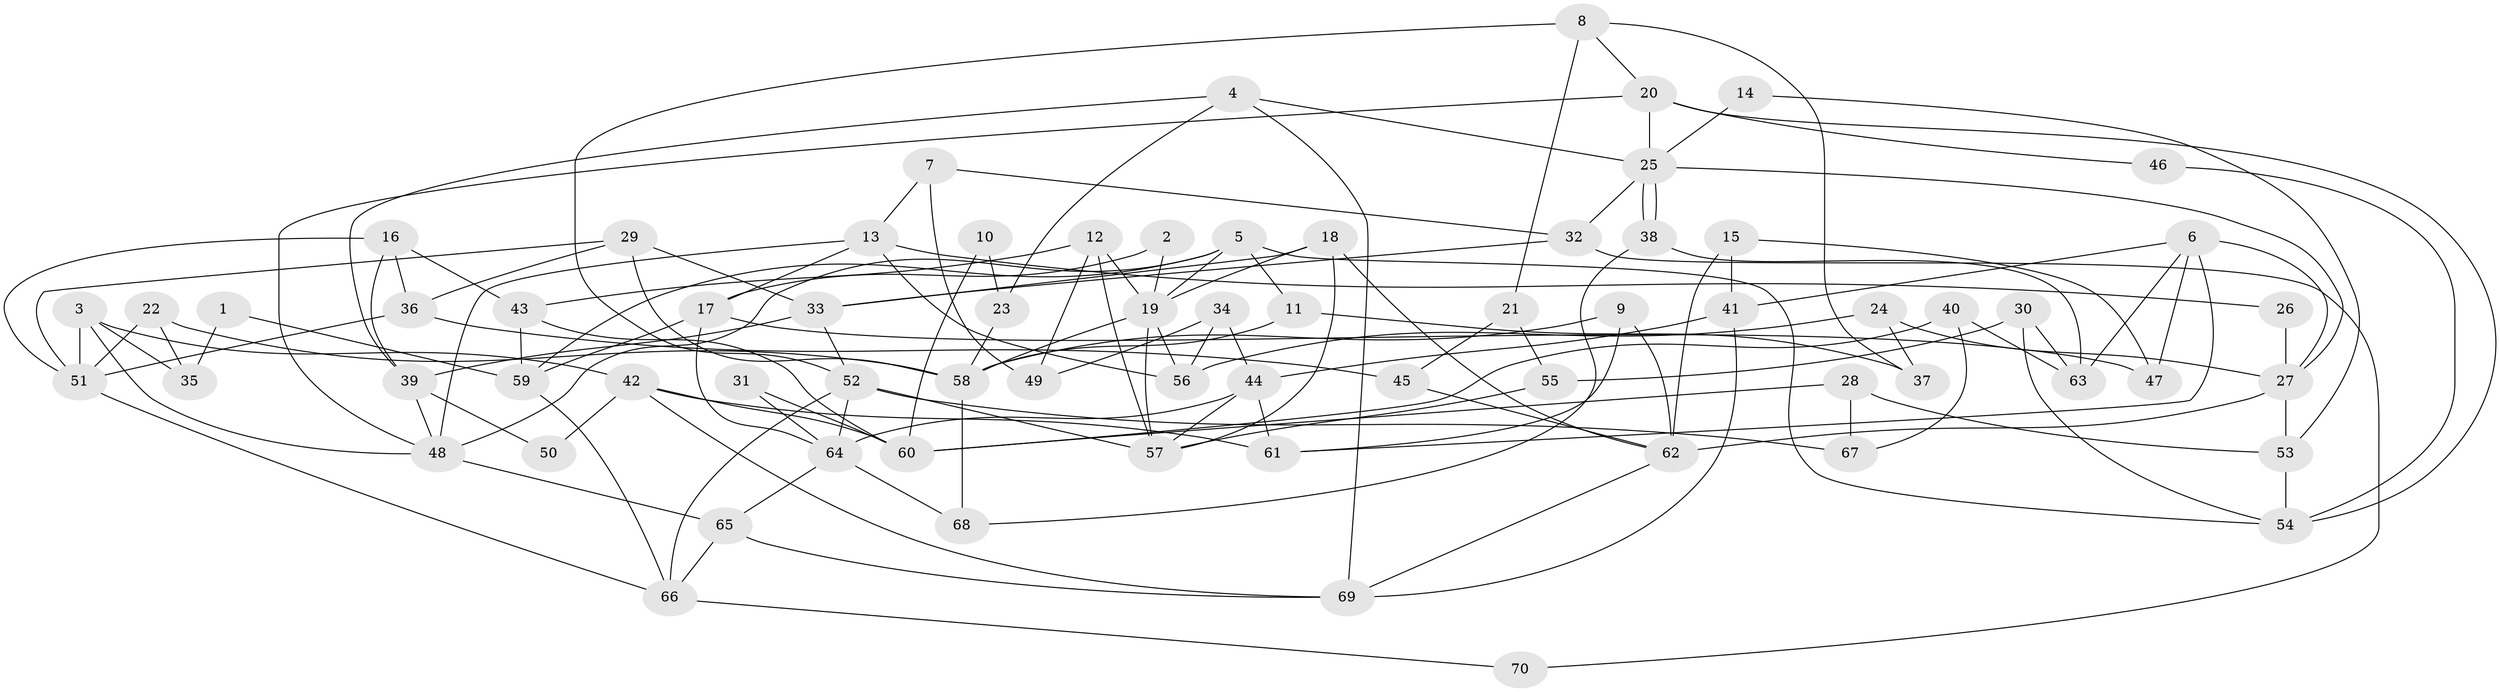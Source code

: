 // coarse degree distribution, {3: 0.3469387755102041, 5: 0.22448979591836735, 2: 0.08163265306122448, 8: 0.061224489795918366, 4: 0.10204081632653061, 7: 0.02040816326530612, 1: 0.02040816326530612, 6: 0.12244897959183673, 12: 0.02040816326530612}
// Generated by graph-tools (version 1.1) at 2025/53/03/04/25 21:53:49]
// undirected, 70 vertices, 140 edges
graph export_dot {
graph [start="1"]
  node [color=gray90,style=filled];
  1;
  2;
  3;
  4;
  5;
  6;
  7;
  8;
  9;
  10;
  11;
  12;
  13;
  14;
  15;
  16;
  17;
  18;
  19;
  20;
  21;
  22;
  23;
  24;
  25;
  26;
  27;
  28;
  29;
  30;
  31;
  32;
  33;
  34;
  35;
  36;
  37;
  38;
  39;
  40;
  41;
  42;
  43;
  44;
  45;
  46;
  47;
  48;
  49;
  50;
  51;
  52;
  53;
  54;
  55;
  56;
  57;
  58;
  59;
  60;
  61;
  62;
  63;
  64;
  65;
  66;
  67;
  68;
  69;
  70;
  1 -- 35;
  1 -- 59;
  2 -- 19;
  2 -- 17;
  3 -- 48;
  3 -- 51;
  3 -- 35;
  3 -- 42;
  4 -- 25;
  4 -- 69;
  4 -- 23;
  4 -- 39;
  5 -- 48;
  5 -- 19;
  5 -- 11;
  5 -- 54;
  5 -- 59;
  6 -- 61;
  6 -- 27;
  6 -- 41;
  6 -- 47;
  6 -- 63;
  7 -- 32;
  7 -- 49;
  7 -- 13;
  8 -- 52;
  8 -- 20;
  8 -- 21;
  8 -- 37;
  9 -- 62;
  9 -- 58;
  9 -- 61;
  10 -- 23;
  10 -- 60;
  11 -- 58;
  11 -- 37;
  12 -- 19;
  12 -- 57;
  12 -- 43;
  12 -- 49;
  13 -- 17;
  13 -- 26;
  13 -- 48;
  13 -- 56;
  14 -- 25;
  14 -- 53;
  15 -- 41;
  15 -- 62;
  15 -- 47;
  16 -- 39;
  16 -- 43;
  16 -- 36;
  16 -- 51;
  17 -- 64;
  17 -- 47;
  17 -- 59;
  18 -- 19;
  18 -- 33;
  18 -- 57;
  18 -- 62;
  19 -- 56;
  19 -- 57;
  19 -- 58;
  20 -- 48;
  20 -- 25;
  20 -- 46;
  20 -- 54;
  21 -- 45;
  21 -- 55;
  22 -- 58;
  22 -- 51;
  22 -- 35;
  23 -- 58;
  24 -- 37;
  24 -- 27;
  24 -- 56;
  25 -- 27;
  25 -- 38;
  25 -- 38;
  25 -- 32;
  26 -- 27;
  27 -- 53;
  27 -- 62;
  28 -- 60;
  28 -- 67;
  28 -- 53;
  29 -- 36;
  29 -- 51;
  29 -- 33;
  29 -- 58;
  30 -- 54;
  30 -- 55;
  30 -- 63;
  31 -- 64;
  31 -- 60;
  32 -- 33;
  32 -- 70;
  33 -- 52;
  33 -- 39;
  34 -- 56;
  34 -- 44;
  34 -- 49;
  36 -- 51;
  36 -- 45;
  38 -- 63;
  38 -- 68;
  39 -- 48;
  39 -- 50;
  40 -- 60;
  40 -- 63;
  40 -- 67;
  41 -- 44;
  41 -- 69;
  42 -- 69;
  42 -- 50;
  42 -- 60;
  42 -- 61;
  43 -- 59;
  43 -- 60;
  44 -- 61;
  44 -- 64;
  44 -- 57;
  45 -- 62;
  46 -- 54;
  48 -- 65;
  51 -- 66;
  52 -- 66;
  52 -- 57;
  52 -- 64;
  52 -- 67;
  53 -- 54;
  55 -- 57;
  58 -- 68;
  59 -- 66;
  62 -- 69;
  64 -- 68;
  64 -- 65;
  65 -- 66;
  65 -- 69;
  66 -- 70;
}
